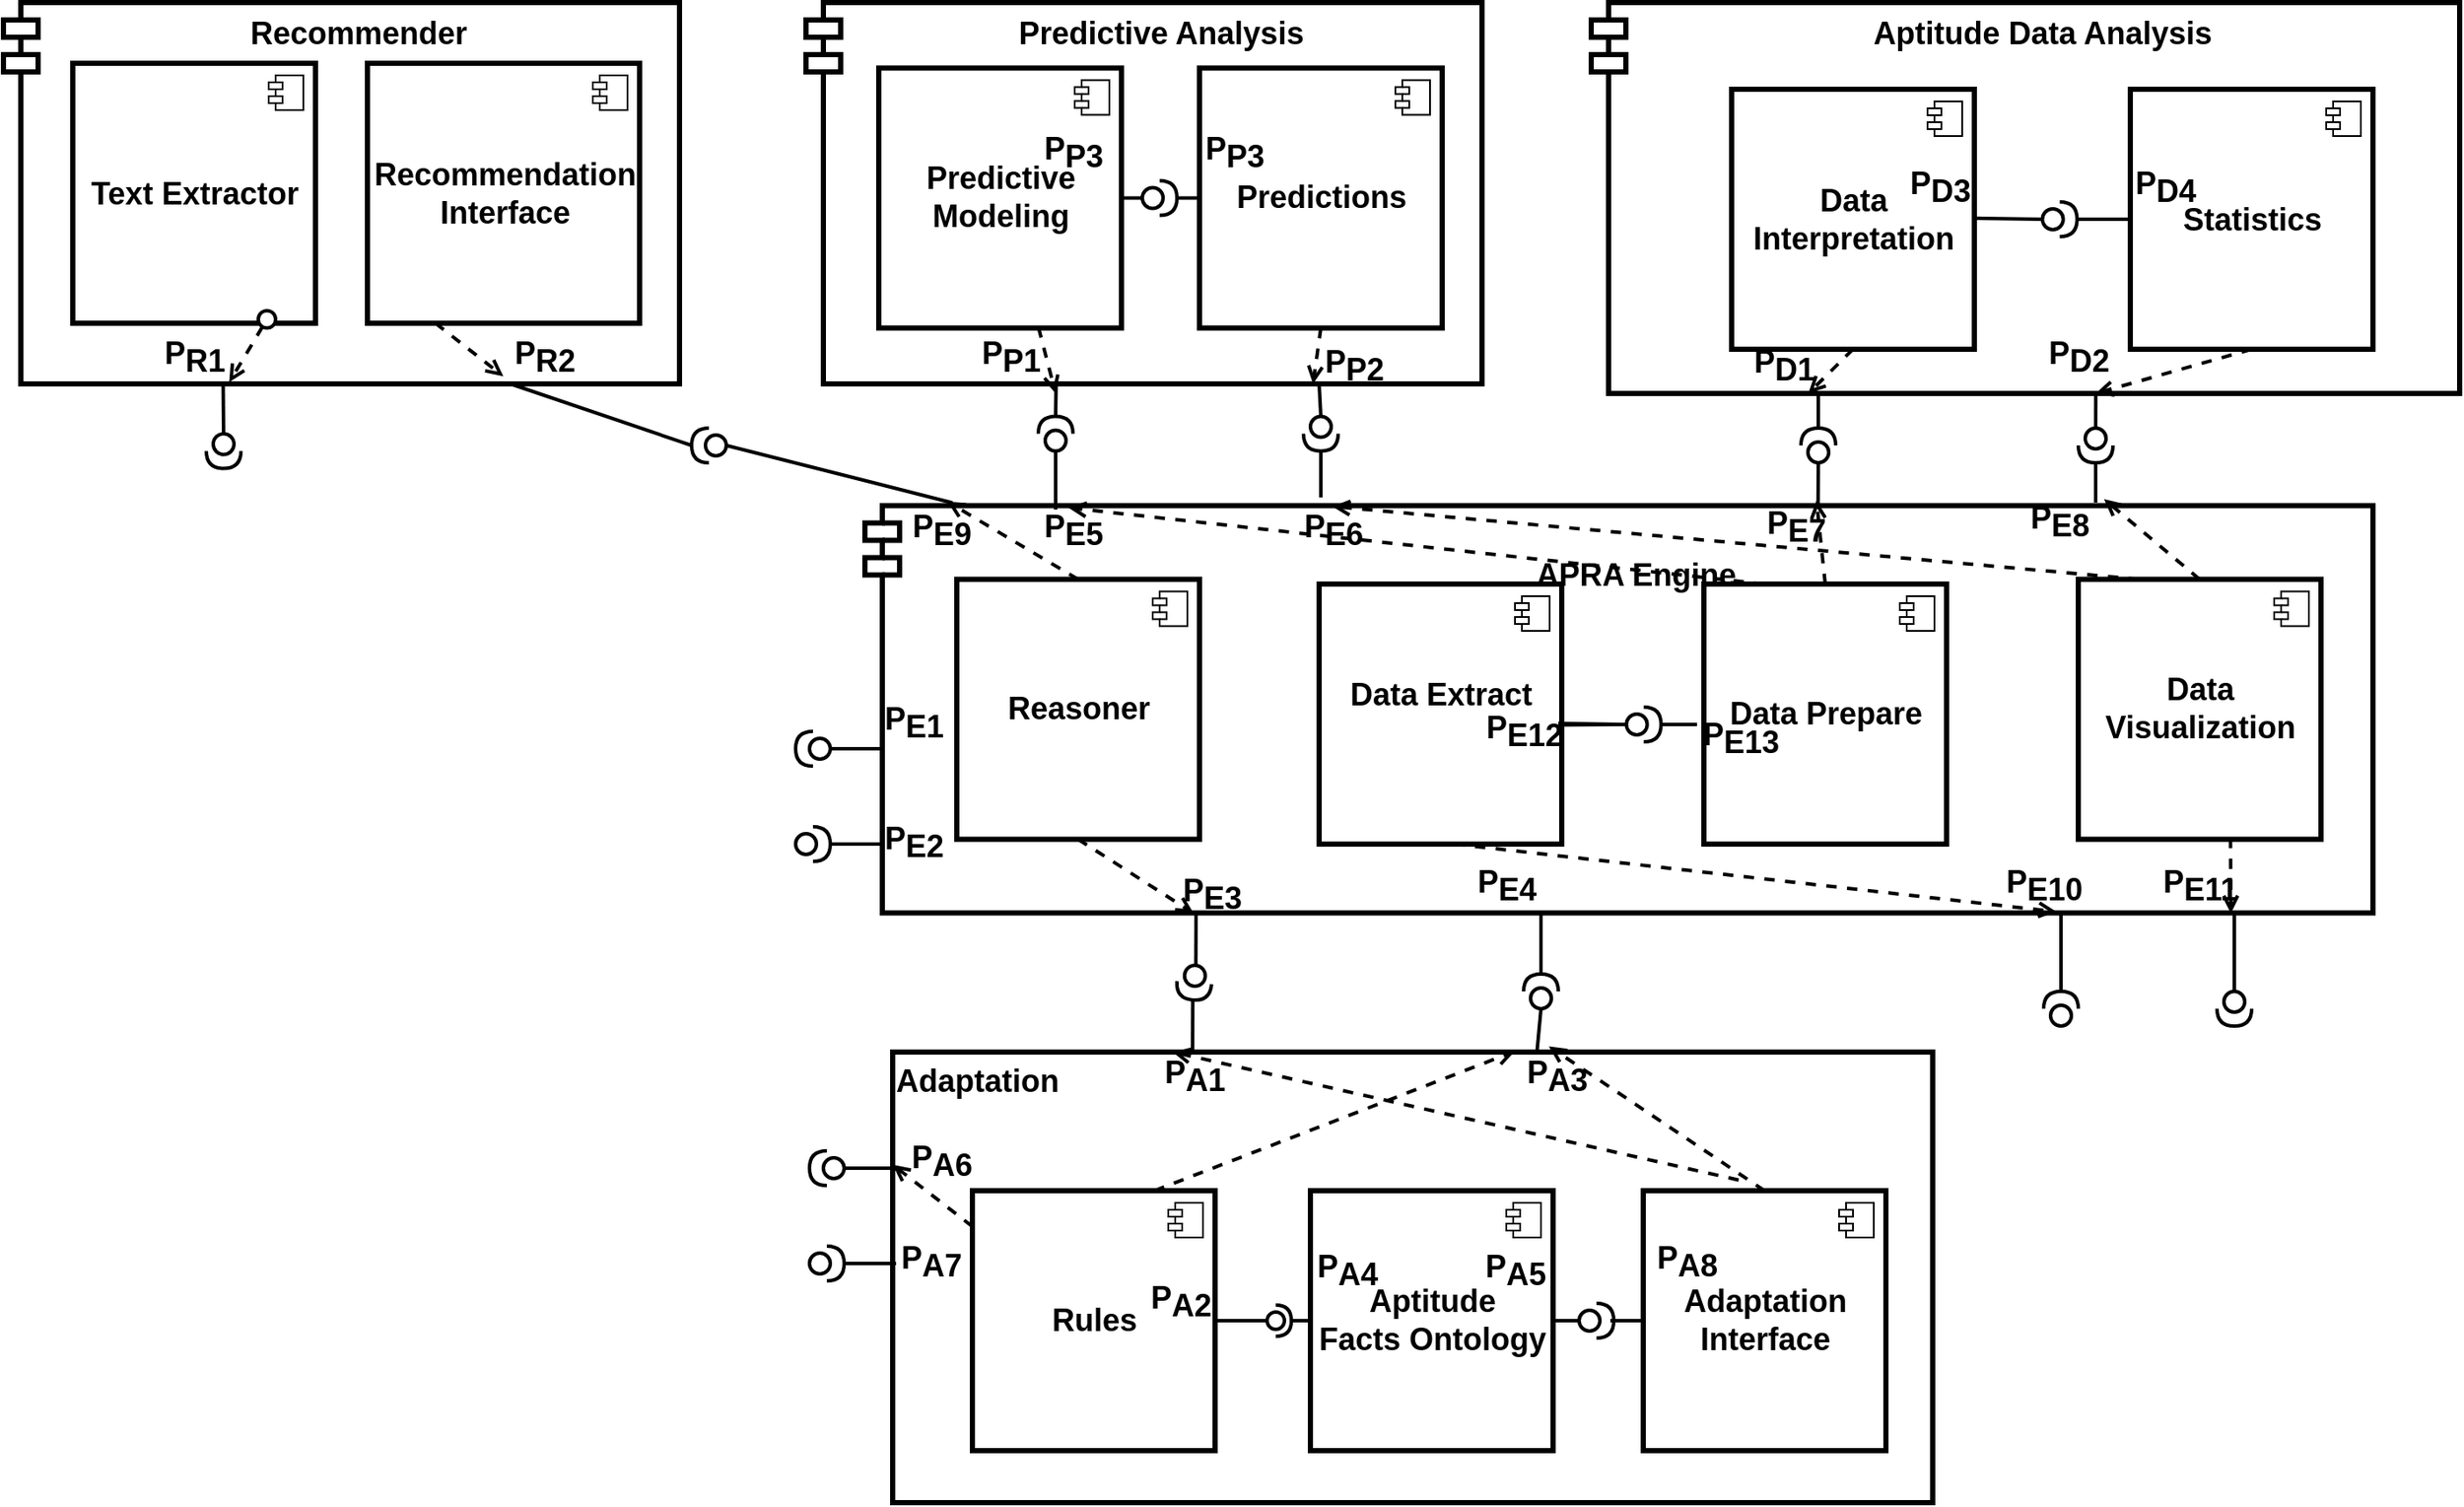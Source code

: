 <mxfile version="20.7.3" type="embed"><diagram id="SuyxODVoLfEvXPxhwir0" name="Page-1"><mxGraphModel dx="1226" dy="565" grid="1" gridSize="10" guides="1" tooltips="1" connect="1" arrows="1" fold="1" page="1" pageScale="1" pageWidth="850" pageHeight="1100" math="0" shadow="0"><root><mxCell id="0"/><mxCell id="1" parent="0"/><mxCell id="147" value="Aptitude Data Analysis" style="shape=module;align=left;spacingLeft=20;align=center;verticalAlign=top;strokeWidth=3;fontSize=18;fontStyle=1" parent="1" vertex="1"><mxGeometry x="1029" y="74.5" width="501" height="225.5" as="geometry"/></mxCell><mxCell id="124" value="&#10;APRA Engine" style="shape=module;align=right;spacingLeft=20;align=center;verticalAlign=top;strokeWidth=3;fontSize=18;fontStyle=1" parent="1" vertex="1"><mxGeometry x="610" y="364.75" width="870" height="235" as="geometry"/></mxCell><mxCell id="123" value="Recommender" style="shape=module;align=left;spacingLeft=20;align=center;verticalAlign=top;strokeWidth=3;fontSize=18;fontStyle=1" parent="1" vertex="1"><mxGeometry x="113" y="74.5" width="390" height="220" as="geometry"/></mxCell><mxCell id="4" value="Reasoner " style="html=1;dropTarget=0;align=center;verticalAlign=middle;fontSize=18;fontStyle=1;strokeWidth=3;" parent="1" vertex="1"><mxGeometry x="663" y="407.25" width="140" height="150" as="geometry"/></mxCell><mxCell id="5" value="" style="shape=module;jettyWidth=8;jettyHeight=4;fontSize=18;" parent="4" vertex="1"><mxGeometry x="1" width="20" height="20" relative="1" as="geometry"><mxPoint x="-27" y="7" as="offset"/></mxGeometry></mxCell><mxCell id="6" value="&lt;div style=&quot;font-size: 18px;&quot;&gt;Text Extractor&lt;/div&gt;" style="html=1;dropTarget=0;align=center;verticalAlign=middle;fontSize=18;fontStyle=1;strokeWidth=3;" parent="1" vertex="1"><mxGeometry x="153" y="109.5" width="140" height="150" as="geometry"/></mxCell><mxCell id="7" value="" style="shape=module;jettyWidth=8;jettyHeight=4;fontSize=18;" parent="6" vertex="1"><mxGeometry x="1" width="20" height="20" relative="1" as="geometry"><mxPoint x="-27" y="7" as="offset"/></mxGeometry></mxCell><mxCell id="12" value="&lt;div style=&quot;font-size: 18px;&quot;&gt;Recommendation &lt;br style=&quot;font-size: 18px;&quot;&gt;&lt;/div&gt;&lt;div style=&quot;font-size: 18px;&quot;&gt;Interface&lt;/div&gt;" style="html=1;dropTarget=0;align=center;verticalAlign=middle;fontSize=18;fontStyle=1;strokeWidth=3;" parent="1" vertex="1"><mxGeometry x="323" y="109.5" width="157" height="150" as="geometry"/></mxCell><mxCell id="13" value="" style="shape=module;jettyWidth=8;jettyHeight=4;fontSize=18;" parent="12" vertex="1"><mxGeometry x="1" width="20" height="20" relative="1" as="geometry"><mxPoint x="-27" y="7" as="offset"/></mxGeometry></mxCell><mxCell id="17" style="edgeStyle=orthogonalEdgeStyle;rounded=0;orthogonalLoop=1;jettySize=auto;html=1;exitX=0.5;exitY=1;exitDx=0;exitDy=0;fontSize=18;" parent="1" edge="1"><mxGeometry relative="1" as="geometry"><mxPoint x="308" y="304.5" as="sourcePoint"/><mxPoint x="308" y="304.5" as="targetPoint"/></mxGeometry></mxCell><mxCell id="45" value="" style="shape=providedRequiredInterface;html=1;verticalLabelPosition=bottom;strokeWidth=2;fontSize=18;align=center;rotation=-180;" parent="1" vertex="1"><mxGeometry x="570" y="495" width="20" height="20" as="geometry"/></mxCell><mxCell id="47" value="" style="rounded=0;orthogonalLoop=1;jettySize=auto;html=1;endArrow=none;endFill=0;strokeWidth=2;fontSize=18;exitX=0;exitY=0.5;exitDx=0;exitDy=0;exitPerimeter=0;" parent="1" source="45" edge="1"><mxGeometry relative="1" as="geometry"><mxPoint x="513" y="489.75" as="sourcePoint"/><mxPoint x="620" y="505" as="targetPoint"/></mxGeometry></mxCell><mxCell id="66" value="P&lt;sub style=&quot;font-size: 18px;&quot;&gt;R1&lt;/sub&gt;" style="text;html=1;resizable=0;autosize=1;align=center;verticalAlign=middle;points=[];fillColor=none;strokeColor=none;rounded=0;fontSize=18;fontStyle=1" parent="1" vertex="1"><mxGeometry x="198" y="264.5" width="50" height="30" as="geometry"/></mxCell><mxCell id="72" value="P&lt;sub style=&quot;font-size: 18px;&quot;&gt;E1&lt;/sub&gt;" style="text;html=1;resizable=0;autosize=1;align=center;verticalAlign=middle;points=[];fillColor=none;strokeColor=none;rounded=0;fontSize=18;fontStyle=1" parent="1" vertex="1"><mxGeometry x="613" y="476" width="50" height="30" as="geometry"/></mxCell><mxCell id="77" value="P&lt;sub style=&quot;font-size: 18px;&quot;&gt;R2&lt;/sub&gt;" style="text;html=1;resizable=0;autosize=1;align=center;verticalAlign=middle;points=[];fillColor=none;strokeColor=none;rounded=0;fontSize=18;fontStyle=1" parent="1" vertex="1"><mxGeometry x="400" y="264.5" width="50" height="30" as="geometry"/></mxCell><mxCell id="79" value="Adaptation" style="html=1;dropTarget=0;align=left;verticalAlign=top;fontSize=18;fontStyle=1;strokeWidth=3;" parent="1" vertex="1"><mxGeometry x="626" y="680" width="600" height="260" as="geometry"/></mxCell><mxCell id="85" value="&lt;div style=&quot;font-size: 18px;&quot;&gt;Aptitude&lt;/div&gt;&lt;div style=&quot;font-size: 18px;&quot;&gt;Facts Ontology&lt;/div&gt;" style="html=1;dropTarget=0;align=center;verticalAlign=middle;fontSize=18;fontStyle=1;strokeWidth=3;" parent="1" vertex="1"><mxGeometry x="867" y="760" width="140" height="150" as="geometry"/></mxCell><mxCell id="86" value="" style="shape=module;jettyWidth=8;jettyHeight=4;fontSize=18;" parent="85" vertex="1"><mxGeometry x="1" width="20" height="20" relative="1" as="geometry"><mxPoint x="-27" y="7" as="offset"/></mxGeometry></mxCell><mxCell id="89" value="&lt;div style=&quot;font-size: 18px;&quot;&gt;Adaptation&lt;br style=&quot;font-size: 18px;&quot;&gt;&lt;/div&gt;&lt;div style=&quot;font-size: 18px;&quot;&gt;Interface&lt;/div&gt;" style="html=1;dropTarget=0;align=center;verticalAlign=middle;fontSize=18;fontStyle=1;strokeWidth=3;" parent="1" vertex="1"><mxGeometry x="1059" y="760" width="140" height="150" as="geometry"/></mxCell><mxCell id="90" value="" style="shape=module;jettyWidth=8;jettyHeight=4;fontSize=18;" parent="89" vertex="1"><mxGeometry x="1" width="20" height="20" relative="1" as="geometry"><mxPoint x="-27" y="7" as="offset"/></mxGeometry></mxCell><mxCell id="91" value="Rules" style="html=1;dropTarget=0;align=center;verticalAlign=middle;fontSize=18;fontStyle=1;strokeWidth=3;" parent="1" vertex="1"><mxGeometry x="672" y="760" width="140" height="150" as="geometry"/></mxCell><mxCell id="92" value="" style="shape=module;jettyWidth=8;jettyHeight=4;fontSize=18;" parent="91" vertex="1"><mxGeometry x="1" width="20" height="20" relative="1" as="geometry"><mxPoint x="-27" y="7" as="offset"/></mxGeometry></mxCell><mxCell id="93" style="edgeStyle=orthogonalEdgeStyle;rounded=0;orthogonalLoop=1;jettySize=auto;html=1;exitX=0.5;exitY=1;exitDx=0;exitDy=0;fontSize=18;" parent="1" edge="1"><mxGeometry relative="1" as="geometry"><mxPoint x="642" y="760" as="sourcePoint"/><mxPoint x="642" y="760" as="targetPoint"/></mxGeometry></mxCell><mxCell id="94" value="" style="rounded=0;orthogonalLoop=1;jettySize=auto;html=1;endArrow=none;endFill=0;strokeWidth=2;fontSize=18;exitX=1;exitY=0.5;exitDx=0;exitDy=0;" parent="1" source="91" target="96" edge="1"><mxGeometry relative="1" as="geometry"><mxPoint x="822" y="805" as="sourcePoint"/></mxGeometry></mxCell><mxCell id="95" value="" style="rounded=0;orthogonalLoop=1;jettySize=auto;html=1;endArrow=halfCircle;endFill=0;entryX=0.5;entryY=0.5;entryDx=0;entryDy=0;endSize=6;strokeWidth=2;fontSize=18;exitX=0;exitY=0.5;exitDx=0;exitDy=0;" parent="1" source="85" target="96" edge="1"><mxGeometry relative="1" as="geometry"><mxPoint x="862" y="805" as="sourcePoint"/></mxGeometry></mxCell><mxCell id="96" value="" style="ellipse;whiteSpace=wrap;html=1;fontFamily=Helvetica;fontSize=18;fontColor=#000000;align=center;strokeColor=#000000;fillColor=#ffffff;points=[];aspect=fixed;resizable=0;strokeWidth=2;" parent="1" vertex="1"><mxGeometry x="842" y="830" width="10" height="10" as="geometry"/></mxCell><mxCell id="100" value="" style="shape=providedRequiredInterface;html=1;verticalLabelPosition=bottom;strokeWidth=2;fontSize=18;align=center;rotation=0;" parent="1" vertex="1"><mxGeometry x="1022" y="825" width="20" height="20" as="geometry"/></mxCell><mxCell id="101" value="" style="rounded=0;orthogonalLoop=1;jettySize=auto;html=1;endArrow=none;endFill=0;strokeWidth=2;fontSize=18;exitX=1;exitY=0.5;exitDx=0;exitDy=0;" parent="1" source="85" edge="1"><mxGeometry relative="1" as="geometry"><mxPoint x="1142" y="730" as="sourcePoint"/><mxPoint x="1022" y="835" as="targetPoint"/></mxGeometry></mxCell><mxCell id="103" value="" style="shape=providedRequiredInterface;html=1;verticalLabelPosition=bottom;strokeWidth=2;fontSize=18;align=center;rotation=95;" parent="1" vertex="1"><mxGeometry x="790" y="630" width="20" height="20" as="geometry"/></mxCell><mxCell id="105" value="" style="rounded=0;orthogonalLoop=1;jettySize=auto;html=1;endArrow=none;endFill=0;strokeWidth=2;fontSize=18;entryX=0;entryY=0.5;entryDx=0;entryDy=0;entryPerimeter=0;" parent="1" target="103" edge="1"><mxGeometry relative="1" as="geometry"><mxPoint x="801" y="600" as="sourcePoint"/><mxPoint x="782" y="739" as="targetPoint"/></mxGeometry></mxCell><mxCell id="106" value="" style="rounded=0;orthogonalLoop=1;jettySize=auto;html=1;endArrow=none;endFill=0;strokeWidth=2;fontSize=18;exitX=1;exitY=0.5;exitDx=0;exitDy=0;exitPerimeter=0;" parent="1" source="103" edge="1"><mxGeometry relative="1" as="geometry"><mxPoint x="822" y="845" as="sourcePoint"/><mxPoint x="799" y="680" as="targetPoint"/></mxGeometry></mxCell><mxCell id="107" value="" style="rounded=0;orthogonalLoop=1;jettySize=auto;html=1;endArrow=none;endFill=0;strokeWidth=2;fontSize=18;exitX=0;exitY=0.5;exitDx=0;exitDy=0;exitPerimeter=0;entryX=0.275;entryY=-0.022;entryDx=0;entryDy=0;entryPerimeter=0;" parent="1" source="108" target="119" edge="1"><mxGeometry relative="1" as="geometry"><mxPoint x="990" y="660" as="sourcePoint"/><mxPoint x="1001" y="670" as="targetPoint"/></mxGeometry></mxCell><mxCell id="108" value="" style="shape=providedRequiredInterface;html=1;verticalLabelPosition=bottom;strokeWidth=2;fontSize=18;align=center;rotation=-90;" parent="1" vertex="1"><mxGeometry x="990" y="635" width="20" height="20" as="geometry"/></mxCell><mxCell id="109" value="" style="rounded=0;orthogonalLoop=1;jettySize=auto;html=1;endArrow=none;endFill=0;strokeWidth=2;fontSize=18;entryX=0;entryY=0.5;entryDx=0;entryDy=0;" parent="1" target="89" edge="1"><mxGeometry relative="1" as="geometry"><mxPoint x="1040" y="835" as="sourcePoint"/><mxPoint x="1016" y="740" as="targetPoint"/></mxGeometry></mxCell><mxCell id="110" value="" style="rounded=0;orthogonalLoop=1;jettySize=auto;html=1;endArrow=none;endFill=0;strokeWidth=2;fontSize=18;entryX=1;entryY=0.5;entryDx=0;entryDy=0;entryPerimeter=0;" parent="1" target="108" edge="1"><mxGeometry relative="1" as="geometry"><mxPoint x="1000" y="600" as="sourcePoint"/><mxPoint x="976" y="744" as="targetPoint"/></mxGeometry></mxCell><mxCell id="112" value="P&lt;sub style=&quot;font-size: 18px;&quot;&gt;A2&lt;/sub&gt;" style="text;html=1;resizable=0;autosize=1;align=center;verticalAlign=middle;points=[];fillColor=none;strokeColor=none;rounded=0;fontSize=18;fontStyle=1" parent="1" vertex="1"><mxGeometry x="767" y="810" width="50" height="30" as="geometry"/></mxCell><mxCell id="114" value="P&lt;sub style=&quot;font-size: 18px;&quot;&gt;A4&lt;/sub&gt;" style="text;html=1;resizable=0;autosize=1;align=center;verticalAlign=middle;points=[];fillColor=none;strokeColor=none;rounded=0;fontSize=18;fontStyle=1" parent="1" vertex="1"><mxGeometry x="863" y="792" width="50" height="30" as="geometry"/></mxCell><mxCell id="115" value="P&lt;sub style=&quot;font-size: 18px;&quot;&gt;A5&lt;/sub&gt;" style="text;html=1;resizable=0;autosize=1;align=center;verticalAlign=middle;points=[];fillColor=none;strokeColor=none;rounded=0;fontSize=18;fontStyle=1" parent="1" vertex="1"><mxGeometry x="960" y="792" width="50" height="30" as="geometry"/></mxCell><mxCell id="118" value="P&lt;sub style=&quot;font-size: 18px;&quot;&gt;A8&lt;/sub&gt;" style="text;html=1;resizable=0;autosize=1;align=center;verticalAlign=middle;points=[];fillColor=none;strokeColor=none;rounded=0;fontSize=18;fontStyle=1" parent="1" vertex="1"><mxGeometry x="1059" y="787" width="50" height="30" as="geometry"/></mxCell><mxCell id="119" value="P&lt;sub style=&quot;font-size: 18px;&quot;&gt;А3&lt;/sub&gt;" style="text;html=1;resizable=0;autosize=1;align=center;verticalAlign=middle;points=[];fillColor=none;strokeColor=none;rounded=0;fontSize=18;fontStyle=1" parent="1" vertex="1"><mxGeometry x="984" y="680" width="50" height="30" as="geometry"/></mxCell><mxCell id="125" value="Data Prepare" style="html=1;dropTarget=0;align=center;verticalAlign=middle;fontSize=18;fontStyle=1;strokeWidth=3;" parent="1" vertex="1"><mxGeometry x="1094" y="410" width="140" height="150" as="geometry"/></mxCell><mxCell id="126" value="" style="shape=module;jettyWidth=8;jettyHeight=4;fontSize=18;" parent="125" vertex="1"><mxGeometry x="1" width="20" height="20" relative="1" as="geometry"><mxPoint x="-27" y="7" as="offset"/></mxGeometry></mxCell><mxCell id="127" value="&lt;div style=&quot;font-size: 18px;&quot;&gt;Data Extract&lt;/div&gt;&amp;nbsp;" style="html=1;dropTarget=0;align=center;verticalAlign=middle;fontSize=18;fontStyle=1;strokeWidth=3;" parent="1" vertex="1"><mxGeometry x="872" y="410" width="140" height="150" as="geometry"/></mxCell><mxCell id="128" value="" style="shape=module;jettyWidth=8;jettyHeight=4;fontSize=18;" parent="127" vertex="1"><mxGeometry x="1" width="20" height="20" relative="1" as="geometry"><mxPoint x="-27" y="7" as="offset"/></mxGeometry></mxCell><mxCell id="129" value="Data &lt;br&gt;Interpretation" style="html=1;dropTarget=0;align=center;verticalAlign=middle;fontSize=18;fontStyle=1;strokeWidth=3;" parent="1" vertex="1"><mxGeometry x="1110" y="124.5" width="140" height="150" as="geometry"/></mxCell><mxCell id="130" value="" style="shape=module;jettyWidth=8;jettyHeight=4;fontSize=18;" parent="129" vertex="1"><mxGeometry x="1" width="20" height="20" relative="1" as="geometry"><mxPoint x="-27" y="7" as="offset"/></mxGeometry></mxCell><mxCell id="131" value="Data &lt;br&gt;Visualization" style="html=1;dropTarget=0;align=center;verticalAlign=middle;fontSize=18;fontStyle=1;strokeWidth=3;" parent="1" vertex="1"><mxGeometry x="1310" y="407.25" width="140" height="150" as="geometry"/></mxCell><mxCell id="132" value="" style="shape=module;jettyWidth=8;jettyHeight=4;fontSize=18;" parent="131" vertex="1"><mxGeometry x="1" width="20" height="20" relative="1" as="geometry"><mxPoint x="-27" y="7" as="offset"/></mxGeometry></mxCell><mxCell id="133" value="Statistics" style="html=1;dropTarget=0;align=center;verticalAlign=middle;fontSize=18;fontStyle=1;strokeWidth=3;" parent="1" vertex="1"><mxGeometry x="1340" y="124.5" width="140" height="150" as="geometry"/></mxCell><mxCell id="134" value="" style="shape=module;jettyWidth=8;jettyHeight=4;fontSize=18;" parent="133" vertex="1"><mxGeometry x="1" width="20" height="20" relative="1" as="geometry"><mxPoint x="-27" y="7" as="offset"/></mxGeometry></mxCell><mxCell id="135" value="Predictive Analysis " style="shape=module;align=left;spacingLeft=20;align=center;verticalAlign=top;strokeWidth=3;fontSize=18;fontStyle=1" parent="1" vertex="1"><mxGeometry x="576" y="74.5" width="390" height="220" as="geometry"/></mxCell><mxCell id="136" value="&lt;div style=&quot;font-size: 18px;&quot;&gt;Predictive &lt;br style=&quot;font-size: 18px;&quot;&gt;&lt;/div&gt;&lt;div style=&quot;font-size: 18px;&quot;&gt;Modeling&lt;/div&gt;" style="html=1;dropTarget=0;align=center;verticalAlign=middle;fontSize=18;fontStyle=1;strokeWidth=3;" parent="1" vertex="1"><mxGeometry x="618" y="112.25" width="140" height="150" as="geometry"/></mxCell><mxCell id="137" value="" style="shape=module;jettyWidth=8;jettyHeight=4;fontSize=18;" parent="136" vertex="1"><mxGeometry x="1" width="20" height="20" relative="1" as="geometry"><mxPoint x="-27" y="7" as="offset"/></mxGeometry></mxCell><mxCell id="138" value="Predictions" style="html=1;dropTarget=0;align=center;verticalAlign=middle;fontSize=18;fontStyle=1;strokeWidth=3;" parent="1" vertex="1"><mxGeometry x="803" y="112.25" width="140" height="150" as="geometry"/></mxCell><mxCell id="139" value="" style="shape=module;jettyWidth=8;jettyHeight=4;fontSize=18;" parent="138" vertex="1"><mxGeometry x="1" width="20" height="20" relative="1" as="geometry"><mxPoint x="-27" y="7" as="offset"/></mxGeometry></mxCell><mxCell id="148" value="" style="group;fontSize=18;" parent="1" vertex="1" connectable="0"><mxGeometry x="397" y="320" width="20" height="41" as="geometry"/></mxCell><mxCell id="160" value="" style="group;fontSize=18;" parent="1" vertex="1" connectable="0"><mxGeometry x="710" y="313.25" width="20" height="20" as="geometry"/></mxCell><mxCell id="149" value="" style="shape=providedRequiredInterface;html=1;verticalLabelPosition=bottom;strokeWidth=2;fontSize=18;align=center;rotation=-90;" parent="160" vertex="1"><mxGeometry width="20" height="20" as="geometry"/></mxCell><mxCell id="156" value="" style="rounded=0;orthogonalLoop=1;jettySize=auto;html=1;endArrow=none;endFill=0;strokeWidth=2;fontSize=18;exitX=1;exitY=0.5;exitDx=0;exitDy=0;exitPerimeter=0;entryX=0.37;entryY=0.996;entryDx=0;entryDy=0;entryPerimeter=0;" parent="160" source="149" target="135" edge="1"><mxGeometry relative="1" as="geometry"><mxPoint x="20.36" y="61.265" as="sourcePoint"/><mxPoint x="9" y="-18.25" as="targetPoint"/></mxGeometry></mxCell><mxCell id="166" value="" style="shape=providedRequiredInterface;html=1;verticalLabelPosition=bottom;strokeWidth=2;fontSize=18;align=center;rotation=90;" parent="1" vertex="1"><mxGeometry x="863" y="313.25" width="20" height="20" as="geometry"/></mxCell><mxCell id="169" value="" style="shape=providedRequiredInterface;html=1;verticalLabelPosition=bottom;strokeWidth=2;fontSize=18;align=center;rotation=90;" parent="1" vertex="1"><mxGeometry x="1390" y="645" width="20" height="20" as="geometry"/></mxCell><mxCell id="170" value="" style="shape=providedRequiredInterface;html=1;verticalLabelPosition=bottom;strokeWidth=2;fontSize=18;align=center;rotation=-90;" parent="1" vertex="1"><mxGeometry x="1150" y="320" width="20" height="20" as="geometry"/></mxCell><mxCell id="171" value="" style="shape=providedRequiredInterface;html=1;verticalLabelPosition=bottom;strokeWidth=2;fontSize=18;align=center;rotation=0;" parent="1" vertex="1"><mxGeometry x="570" y="550" width="20" height="20" as="geometry"/></mxCell><mxCell id="172" value="" style="shape=providedRequiredInterface;html=1;verticalLabelPosition=bottom;strokeWidth=2;fontSize=18;align=center;rotation=90;" parent="1" vertex="1"><mxGeometry x="230" y="323.25" width="20" height="20" as="geometry"/></mxCell><mxCell id="173" value="" style="shape=providedRequiredInterface;html=1;verticalLabelPosition=bottom;strokeWidth=2;fontSize=18;align=center;rotation=0;" parent="1" vertex="1"><mxGeometry x="770" y="177.25" width="20" height="20" as="geometry"/></mxCell><mxCell id="175" value="" style="rounded=0;orthogonalLoop=1;jettySize=auto;html=1;endArrow=none;endFill=0;strokeWidth=2;fontSize=18;entryX=1;entryY=0.5;entryDx=0;entryDy=0;entryPerimeter=0;exitX=0.013;exitY=0.831;exitDx=0;exitDy=0;exitPerimeter=0;" parent="1" source="124" target="171" edge="1"><mxGeometry relative="1" as="geometry"><mxPoint x="740.36" y="384.515" as="sourcePoint"/><mxPoint x="740" y="353.25" as="targetPoint"/></mxGeometry></mxCell><mxCell id="177" value="" style="rounded=0;orthogonalLoop=1;jettySize=auto;html=1;endArrow=none;endFill=0;strokeWidth=2;fontSize=18;exitX=1;exitY=0.5;exitDx=0;exitDy=0;exitPerimeter=0;entryX=0;entryY=0.5;entryDx=0;entryDy=0;" parent="1" source="173" target="138" edge="1"><mxGeometry relative="1" as="geometry"><mxPoint x="760.36" y="404.515" as="sourcePoint"/><mxPoint x="760" y="373.25" as="targetPoint"/></mxGeometry></mxCell><mxCell id="178" value="" style="rounded=0;orthogonalLoop=1;jettySize=auto;html=1;endArrow=none;endFill=0;strokeWidth=2;fontSize=18;exitX=0;exitY=0.5;exitDx=0;exitDy=0;exitPerimeter=0;" parent="1" source="173" target="136" edge="1"><mxGeometry relative="1" as="geometry"><mxPoint x="759.79" y="220.635" as="sourcePoint"/><mxPoint x="759.43" y="189.37" as="targetPoint"/></mxGeometry></mxCell><mxCell id="179" value="" style="rounded=0;orthogonalLoop=1;jettySize=auto;html=1;endArrow=none;endFill=0;strokeWidth=2;fontSize=18;exitX=0;exitY=0.5;exitDx=0;exitDy=0;exitPerimeter=0;entryX=0.759;entryY=0.999;entryDx=0;entryDy=0;entryPerimeter=0;" parent="1" source="166" target="135" edge="1"><mxGeometry relative="1" as="geometry"><mxPoint x="780.36" y="424.515" as="sourcePoint"/><mxPoint x="874" y="293" as="targetPoint"/></mxGeometry></mxCell><mxCell id="180" value="" style="rounded=0;orthogonalLoop=1;jettySize=auto;html=1;endArrow=none;endFill=0;strokeWidth=2;fontSize=18;entryX=1;entryY=0.5;entryDx=0;entryDy=0;entryPerimeter=0;" parent="1" target="166" edge="1"><mxGeometry relative="1" as="geometry"><mxPoint x="873" y="360" as="sourcePoint"/><mxPoint x="790" y="403.25" as="targetPoint"/></mxGeometry></mxCell><mxCell id="183" value="" style="rounded=0;orthogonalLoop=1;jettySize=auto;html=1;endArrow=none;endFill=0;strokeWidth=2;fontSize=18;entryX=0.325;entryY=1.002;entryDx=0;entryDy=0;entryPerimeter=0;exitX=0;exitY=0.5;exitDx=0;exitDy=0;exitPerimeter=0;" parent="1" source="172" target="123" edge="1"><mxGeometry relative="1" as="geometry"><mxPoint x="416" y="330" as="sourcePoint"/><mxPoint x="415.5" y="304.5" as="targetPoint"/></mxGeometry></mxCell><mxCell id="58" value="" style="rounded=0;orthogonalLoop=1;jettySize=auto;html=1;endArrow=none;endFill=0;strokeWidth=2;fontSize=18;exitX=0.058;exitY=-0.007;exitDx=0;exitDy=0;exitPerimeter=0;entryX=0;entryY=0.5;entryDx=0;entryDy=0;entryPerimeter=0;" parent="1" source="124" target="55" edge="1"><mxGeometry relative="1" as="geometry"><mxPoint x="407" y="361" as="sourcePoint"/><mxPoint x="639" y="330" as="targetPoint"/></mxGeometry></mxCell><mxCell id="55" value="" style="shape=providedRequiredInterface;html=1;verticalLabelPosition=bottom;strokeWidth=2;fontSize=18;align=center;rotation=-180;" parent="1" vertex="1"><mxGeometry x="510" y="320" width="20" height="20" as="geometry"/></mxCell><mxCell id="56" value="" style="rounded=0;orthogonalLoop=1;jettySize=auto;html=1;endArrow=none;endFill=0;strokeWidth=2;fontSize=18;entryX=0.75;entryY=1;entryDx=0;entryDy=0;exitX=1;exitY=0.5;exitDx=0;exitDy=0;exitPerimeter=0;" parent="1" source="55" target="123" edge="1"><mxGeometry relative="1" as="geometry"><mxPoint x="406" y="320" as="sourcePoint"/><mxPoint x="613" y="305.5" as="targetPoint"/></mxGeometry></mxCell><mxCell id="190" style="edgeStyle=none;rounded=0;orthogonalLoop=1;jettySize=auto;html=1;entryX=0.905;entryY=0.968;entryDx=0;entryDy=0;entryPerimeter=0;strokeWidth=2;dashed=1;endArrow=open;endFill=0;fontSize=18;" parent="1" source="187" target="66" edge="1"><mxGeometry relative="1" as="geometry"/></mxCell><mxCell id="187" value="" style="ellipse;whiteSpace=wrap;html=1;fontFamily=Helvetica;fontSize=18;fontColor=#000000;align=center;strokeColor=#000000;fillColor=#ffffff;points=[];aspect=fixed;resizable=0;strokeWidth=2;" parent="1" vertex="1"><mxGeometry x="260" y="252.25" width="10" height="10" as="geometry"/></mxCell><mxCell id="191" style="edgeStyle=none;rounded=0;orthogonalLoop=1;jettySize=auto;html=1;entryX=0.028;entryY=0.853;entryDx=0;entryDy=0;entryPerimeter=0;strokeWidth=2;dashed=1;endArrow=open;endFill=0;exitX=0.25;exitY=1;exitDx=0;exitDy=0;fontSize=18;" parent="1" source="12" target="77" edge="1"><mxGeometry relative="1" as="geometry"><mxPoint x="370" y="310" as="sourcePoint"/><mxPoint x="249.2" y="303.54" as="targetPoint"/></mxGeometry></mxCell><mxCell id="151" value="" style="rounded=0;orthogonalLoop=1;jettySize=auto;html=1;endArrow=none;endFill=0;strokeWidth=2;fontSize=18;entryX=0;entryY=0.5;entryDx=0;entryDy=0;entryPerimeter=0;" parent="1" target="149" edge="1"><mxGeometry relative="1" as="geometry"><mxPoint x="720" y="367" as="sourcePoint"/><mxPoint x="851" y="390.25" as="targetPoint"/></mxGeometry></mxCell><mxCell id="193" value="" style="shape=providedRequiredInterface;html=1;verticalLabelPosition=bottom;strokeWidth=2;fontSize=18;align=center;rotation=-180;" parent="1" vertex="1"><mxGeometry x="578" y="737" width="20" height="20" as="geometry"/></mxCell><mxCell id="195" value="" style="rounded=0;orthogonalLoop=1;jettySize=auto;html=1;endArrow=none;endFill=0;strokeWidth=2;fontSize=18;exitX=0;exitY=0.5;exitDx=0;exitDy=0;exitPerimeter=0;" parent="1" source="193" edge="1"><mxGeometry relative="1" as="geometry"><mxPoint x="521" y="731.75" as="sourcePoint"/><mxPoint x="628.0" y="747" as="targetPoint"/></mxGeometry></mxCell><mxCell id="196" value="" style="shape=providedRequiredInterface;html=1;verticalLabelPosition=bottom;strokeWidth=2;fontSize=18;align=center;rotation=0;" parent="1" vertex="1"><mxGeometry x="578" y="792" width="20" height="20" as="geometry"/></mxCell><mxCell id="198" value="" style="rounded=0;orthogonalLoop=1;jettySize=auto;html=1;endArrow=none;endFill=0;strokeWidth=2;fontSize=18;entryX=1;entryY=0.5;entryDx=0;entryDy=0;entryPerimeter=0;exitX=0.013;exitY=0.831;exitDx=0;exitDy=0;exitPerimeter=0;" parent="1" target="196" edge="1"><mxGeometry relative="1" as="geometry"><mxPoint x="627.932" y="802.035" as="sourcePoint"/><mxPoint x="748" y="595.25" as="targetPoint"/></mxGeometry></mxCell><mxCell id="202" value="P&lt;sub style=&quot;font-size: 18px;&quot;&gt;А1&lt;/sub&gt;" style="text;html=1;resizable=0;autosize=1;align=center;verticalAlign=middle;points=[];fillColor=none;strokeColor=none;rounded=0;fontSize=18;fontStyle=1" parent="1" vertex="1"><mxGeometry x="775" y="680" width="50" height="30" as="geometry"/></mxCell><mxCell id="211" value="" style="shape=providedRequiredInterface;html=1;verticalLabelPosition=bottom;strokeWidth=2;fontSize=18;align=center;rotation=90;" parent="1" vertex="1"><mxGeometry x="1310" y="320" width="20" height="20" as="geometry"/></mxCell><mxCell id="212" value="" style="shape=providedRequiredInterface;html=1;verticalLabelPosition=bottom;strokeWidth=2;fontSize=18;align=center;rotation=-90;" parent="1" vertex="1"><mxGeometry x="1290" y="645" width="20" height="20" as="geometry"/></mxCell><mxCell id="214" value="" style="endArrow=open;dashed=1;html=1;strokeWidth=2;endFill=0;entryX=0;entryY=0.25;entryDx=0;entryDy=0;fontSize=18;" parent="1" source="91" target="79" edge="1"><mxGeometry width="50" height="50" relative="1" as="geometry"><mxPoint x="601.289" y="885" as="sourcePoint"/><mxPoint x="601.289" y="835" as="targetPoint"/></mxGeometry></mxCell><mxCell id="215" value="" style="endArrow=open;dashed=1;html=1;strokeWidth=2;endFill=0;entryX=0.018;entryY=-0.014;entryDx=0;entryDy=0;exitX=0.75;exitY=0;exitDx=0;exitDy=0;entryPerimeter=0;fontSize=18;" parent="1" source="91" target="119" edge="1"><mxGeometry width="50" height="50" relative="1" as="geometry"><mxPoint x="682" y="790.69" as="sourcePoint"/><mxPoint x="636" y="755" as="targetPoint"/></mxGeometry></mxCell><mxCell id="216" value="" style="endArrow=open;dashed=1;html=1;strokeWidth=2;endFill=0;entryX=0.411;entryY=-0.11;entryDx=0;entryDy=0;exitX=0.5;exitY=0;exitDx=0;exitDy=0;entryPerimeter=0;fontSize=18;" parent="1" source="89" target="119" edge="1"><mxGeometry width="50" height="50" relative="1" as="geometry"><mxPoint x="787" y="770" as="sourcePoint"/><mxPoint x="999.72" y="689.58" as="targetPoint"/></mxGeometry></mxCell><mxCell id="217" value="" style="endArrow=open;dashed=1;html=1;strokeWidth=2;endFill=0;entryX=0.25;entryY=0;entryDx=0;entryDy=0;exitX=0.393;exitY=-0.041;exitDx=0;exitDy=0;entryPerimeter=0;exitPerimeter=0;fontSize=18;" parent="1" source="89" target="202" edge="1"><mxGeometry width="50" height="50" relative="1" as="geometry"><mxPoint x="797" y="780" as="sourcePoint"/><mxPoint x="1009.72" y="699.58" as="targetPoint"/></mxGeometry></mxCell><mxCell id="218" value="" style="rounded=0;orthogonalLoop=1;jettySize=auto;html=1;endArrow=none;endFill=0;strokeWidth=2;fontSize=18;entryX=1;entryY=0.5;entryDx=0;entryDy=0;entryPerimeter=0;" parent="1" target="212" edge="1"><mxGeometry relative="1" as="geometry"><mxPoint x="1300" y="600" as="sourcePoint"/><mxPoint x="970" y="650" as="targetPoint"/></mxGeometry></mxCell><mxCell id="219" value="" style="rounded=0;orthogonalLoop=1;jettySize=auto;html=1;endArrow=none;endFill=0;strokeWidth=2;fontSize=18;entryX=0;entryY=0.5;entryDx=0;entryDy=0;entryPerimeter=0;" parent="1" target="169" edge="1"><mxGeometry relative="1" as="geometry"><mxPoint x="1400" y="600" as="sourcePoint"/><mxPoint x="1310" y="655" as="targetPoint"/></mxGeometry></mxCell><mxCell id="229" value="" style="shape=providedRequiredInterface;html=1;verticalLabelPosition=bottom;strokeWidth=2;fontSize=18;align=center;rotation=0;" parent="1" vertex="1"><mxGeometry x="1049.29" y="481" width="20" height="20" as="geometry"/></mxCell><mxCell id="230" value="" style="rounded=0;orthogonalLoop=1;jettySize=auto;html=1;endArrow=none;endFill=0;strokeWidth=2;fontSize=18;exitX=0;exitY=0.5;exitDx=0;exitDy=0;exitPerimeter=0;entryX=0.997;entryY=0.761;entryDx=0;entryDy=0;entryPerimeter=0;" parent="1" source="229" edge="1"><mxGeometry relative="1" as="geometry"><mxPoint x="1209.65" y="305.515" as="sourcePoint"/><mxPoint x="1010" y="490.38" as="targetPoint"/></mxGeometry></mxCell><mxCell id="231" value="" style="rounded=0;orthogonalLoop=1;jettySize=auto;html=1;endArrow=none;endFill=0;strokeWidth=2;fontSize=18;entryX=1;entryY=0.5;entryDx=0;entryDy=0;entryPerimeter=0;" parent="1" target="229" edge="1"><mxGeometry relative="1" as="geometry"><mxPoint x="1090" y="491" as="sourcePoint"/><mxPoint x="1219.29" y="284.25" as="targetPoint"/></mxGeometry></mxCell><mxCell id="232" value="" style="endArrow=open;dashed=1;html=1;strokeWidth=2;endFill=0;exitX=0.627;exitY=0.994;exitDx=0;exitDy=0;exitPerimeter=0;fontSize=18;" parent="1" source="131" edge="1"><mxGeometry width="50" height="50" relative="1" as="geometry"><mxPoint x="1139" y="727" as="sourcePoint"/><mxPoint x="1398" y="600" as="targetPoint"/></mxGeometry></mxCell><mxCell id="233" value="" style="endArrow=open;dashed=1;html=1;strokeWidth=2;endFill=0;entryX=0.79;entryY=0.997;entryDx=0;entryDy=0;exitX=0.557;exitY=1;exitDx=0;exitDy=0;entryPerimeter=0;exitPerimeter=0;fontSize=18;" parent="1" source="127" target="124" edge="1"><mxGeometry width="50" height="50" relative="1" as="geometry"><mxPoint x="1139" y="722" as="sourcePoint"/><mxPoint x="1015.44" y="638.7" as="targetPoint"/></mxGeometry></mxCell><mxCell id="234" value="" style="shape=providedRequiredInterface;html=1;verticalLabelPosition=bottom;strokeWidth=2;fontSize=18;align=center;rotation=0;" parent="1" vertex="1"><mxGeometry x="1289.29" y="189.5" width="20" height="20" as="geometry"/></mxCell><mxCell id="235" value="" style="rounded=0;orthogonalLoop=1;jettySize=auto;html=1;endArrow=none;endFill=0;strokeWidth=2;fontSize=18;exitX=0;exitY=0.5;exitDx=0;exitDy=0;exitPerimeter=0;entryX=0.997;entryY=0.761;entryDx=0;entryDy=0;entryPerimeter=0;" parent="1" source="234" edge="1"><mxGeometry relative="1" as="geometry"><mxPoint x="1449.65" y="14.015" as="sourcePoint"/><mxPoint x="1250" y="198.88" as="targetPoint"/></mxGeometry></mxCell><mxCell id="236" value="" style="rounded=0;orthogonalLoop=1;jettySize=auto;html=1;endArrow=none;endFill=0;strokeWidth=2;fontSize=18;entryX=1;entryY=0.5;entryDx=0;entryDy=0;entryPerimeter=0;exitX=0;exitY=0.5;exitDx=0;exitDy=0;" parent="1" source="133" target="234" edge="1"><mxGeometry relative="1" as="geometry"><mxPoint x="1330" y="199.5" as="sourcePoint"/><mxPoint x="1459.29" y="-7.25" as="targetPoint"/></mxGeometry></mxCell><mxCell id="237" value="" style="rounded=0;orthogonalLoop=1;jettySize=auto;html=1;endArrow=none;endFill=0;strokeWidth=2;fontSize=18;exitX=0;exitY=0.5;exitDx=0;exitDy=0;exitPerimeter=0;entryX=1.001;entryY=0.542;entryDx=0;entryDy=0;entryPerimeter=0;" parent="1" source="229" target="127" edge="1"><mxGeometry relative="1" as="geometry"><mxPoint x="1209.65" y="305.515" as="sourcePoint"/><mxPoint x="1010" y="490.38" as="targetPoint"/></mxGeometry></mxCell><mxCell id="238" value="" style="rounded=0;orthogonalLoop=1;jettySize=auto;html=1;endArrow=none;endFill=0;strokeWidth=2;fontSize=18;exitX=0;exitY=0.5;exitDx=0;exitDy=0;exitPerimeter=0;entryX=0.632;entryY=0.003;entryDx=0;entryDy=0;entryPerimeter=0;" parent="1" source="170" target="124" edge="1"><mxGeometry relative="1" as="geometry"><mxPoint x="1059.29" y="501" as="sourcePoint"/><mxPoint x="1160" y="360" as="targetPoint"/></mxGeometry></mxCell><mxCell id="239" value="" style="rounded=0;orthogonalLoop=1;jettySize=auto;html=1;endArrow=none;endFill=0;strokeWidth=2;fontSize=18;exitX=1;exitY=0.5;exitDx=0;exitDy=0;exitPerimeter=0;" parent="1" source="211" edge="1"><mxGeometry relative="1" as="geometry"><mxPoint x="1170" y="350" as="sourcePoint"/><mxPoint x="1320" y="363" as="targetPoint"/></mxGeometry></mxCell><mxCell id="240" value="" style="rounded=0;orthogonalLoop=1;jettySize=auto;html=1;endArrow=none;endFill=0;strokeWidth=2;fontSize=18;entryX=1;entryY=0.5;entryDx=0;entryDy=0;entryPerimeter=0;" parent="1" target="170" edge="1"><mxGeometry relative="1" as="geometry"><mxPoint x="1160" y="300" as="sourcePoint"/><mxPoint x="1179.84" y="385.455" as="targetPoint"/></mxGeometry></mxCell><mxCell id="241" value="" style="rounded=0;orthogonalLoop=1;jettySize=auto;html=1;endArrow=none;endFill=0;strokeWidth=2;fontSize=18;exitX=0.581;exitY=0.999;exitDx=0;exitDy=0;exitPerimeter=0;entryX=0;entryY=0.5;entryDx=0;entryDy=0;entryPerimeter=0;" parent="1" source="147" target="211" edge="1"><mxGeometry relative="1" as="geometry"><mxPoint x="1190" y="370" as="sourcePoint"/><mxPoint x="1189.84" y="395.455" as="targetPoint"/></mxGeometry></mxCell><mxCell id="242" value="" style="endArrow=open;dashed=1;html=1;strokeWidth=2;endFill=0;entryX=0.25;entryY=1;entryDx=0;entryDy=0;exitX=0.5;exitY=1;exitDx=0;exitDy=0;fontSize=18;" parent="1" source="129" target="147" edge="1"><mxGeometry width="50" height="50" relative="1" as="geometry"><mxPoint x="959.98" y="570" as="sourcePoint"/><mxPoint x="1307.3" y="609.045" as="targetPoint"/></mxGeometry></mxCell><mxCell id="243" value="" style="endArrow=open;dashed=1;html=1;strokeWidth=2;endFill=0;exitX=0.5;exitY=1;exitDx=0;exitDy=0;fontSize=18;" parent="1" source="133" edge="1"><mxGeometry width="50" height="50" relative="1" as="geometry"><mxPoint x="1190" y="284.5" as="sourcePoint"/><mxPoint x="1320" y="300" as="targetPoint"/></mxGeometry></mxCell><mxCell id="245" value="P&lt;sub style=&quot;font-size: 18px;&quot;&gt;E2&lt;/sub&gt;" style="text;html=1;resizable=0;autosize=1;align=center;verticalAlign=middle;points=[];fillColor=none;strokeColor=none;rounded=0;fontSize=18;fontStyle=1" parent="1" vertex="1"><mxGeometry x="613" y="545" width="50" height="30" as="geometry"/></mxCell><mxCell id="246" value="P&lt;sub style=&quot;font-size: 18px;&quot;&gt;E3&lt;/sub&gt;" style="text;html=1;resizable=0;autosize=1;align=center;verticalAlign=middle;points=[];fillColor=none;strokeColor=none;rounded=0;fontSize=18;fontStyle=1" parent="1" vertex="1"><mxGeometry x="785" y="575" width="50" height="30" as="geometry"/></mxCell><mxCell id="247" value="P&lt;sub style=&quot;font-size: 18px;&quot;&gt;E8&lt;/sub&gt;" style="text;html=1;resizable=0;autosize=1;align=center;verticalAlign=middle;points=[];fillColor=none;strokeColor=none;rounded=0;fontSize=18;fontStyle=1" parent="1" vertex="1"><mxGeometry x="1274.29" y="360" width="50" height="30" as="geometry"/></mxCell><mxCell id="248" value="P&lt;sub style=&quot;font-size: 18px;&quot;&gt;E7&lt;/sub&gt;" style="text;html=1;resizable=0;autosize=1;align=center;verticalAlign=middle;points=[];fillColor=none;strokeColor=none;rounded=0;fontSize=18;fontStyle=1" parent="1" vertex="1"><mxGeometry x="1122" y="362.75" width="50" height="30" as="geometry"/></mxCell><mxCell id="249" value="P&lt;sub style=&quot;font-size: 18px;&quot;&gt;E6&lt;/sub&gt;" style="text;html=1;resizable=0;autosize=1;align=center;verticalAlign=middle;points=[];fillColor=none;strokeColor=none;rounded=0;fontSize=18;fontStyle=1" parent="1" vertex="1"><mxGeometry x="855" y="364.75" width="50" height="30" as="geometry"/></mxCell><mxCell id="250" value="P&lt;sub style=&quot;font-size: 18px;&quot;&gt;E5&lt;/sub&gt;" style="text;html=1;resizable=0;autosize=1;align=center;verticalAlign=middle;points=[];fillColor=none;strokeColor=none;rounded=0;fontSize=18;fontStyle=1" parent="1" vertex="1"><mxGeometry x="705" y="364.75" width="50" height="30" as="geometry"/></mxCell><mxCell id="251" value="P&lt;sub style=&quot;font-size: 18px;&quot;&gt;E4&lt;/sub&gt;" style="text;html=1;resizable=0;autosize=1;align=center;verticalAlign=middle;points=[];fillColor=none;strokeColor=none;rounded=0;fontSize=18;fontStyle=1" parent="1" vertex="1"><mxGeometry x="955" y="570" width="50" height="30" as="geometry"/></mxCell><mxCell id="252" value="P&lt;sub style=&quot;font-size: 18px;&quot;&gt;E9&lt;/sub&gt;" style="text;html=1;resizable=0;autosize=1;align=center;verticalAlign=middle;points=[];fillColor=none;strokeColor=none;rounded=0;fontSize=18;fontStyle=1" parent="1" vertex="1"><mxGeometry x="629" y="364.75" width="50" height="30" as="geometry"/></mxCell><mxCell id="253" value="P&lt;sub style=&quot;font-size: 18px;&quot;&gt;E10&lt;/sub&gt;" style="text;html=1;resizable=0;autosize=1;align=center;verticalAlign=middle;points=[];fillColor=none;strokeColor=none;rounded=0;fontSize=18;fontStyle=1" parent="1" vertex="1"><mxGeometry x="1260" y="569.75" width="60" height="30" as="geometry"/></mxCell><mxCell id="254" value="P&lt;sub style=&quot;font-size: 18px;&quot;&gt;E11&lt;/sub&gt;" style="text;html=1;resizable=0;autosize=1;align=center;verticalAlign=middle;points=[];fillColor=none;strokeColor=none;rounded=0;fontSize=18;fontStyle=1" parent="1" vertex="1"><mxGeometry x="1349.5" y="569.75" width="60" height="30" as="geometry"/></mxCell><mxCell id="255" value="" style="endArrow=open;dashed=1;html=1;strokeWidth=2;endFill=0;exitX=0.5;exitY=0;exitDx=0;exitDy=0;entryX=1.011;entryY=0.033;entryDx=0;entryDy=0;entryPerimeter=0;fontSize=18;" parent="1" source="131" target="247" edge="1"><mxGeometry width="50" height="50" relative="1" as="geometry"><mxPoint x="959.98" y="570" as="sourcePoint"/><mxPoint x="1307.3" y="609.045" as="targetPoint"/></mxGeometry></mxCell><mxCell id="257" value="" style="endArrow=open;dashed=1;html=1;strokeWidth=2;endFill=0;exitX=0.25;exitY=0;exitDx=0;exitDy=0;entryX=0.31;entryY=0.002;entryDx=0;entryDy=0;entryPerimeter=0;fontSize=18;" parent="1" source="131" target="124" edge="1"><mxGeometry width="50" height="50" relative="1" as="geometry"><mxPoint x="1390" y="417.25" as="sourcePoint"/><mxPoint x="1329.73" y="370.99" as="targetPoint"/></mxGeometry></mxCell><mxCell id="259" value="" style="endArrow=open;dashed=1;html=1;strokeWidth=2;endFill=0;exitX=0.5;exitY=0;exitDx=0;exitDy=0;entryX=0.571;entryY=-0.077;entryDx=0;entryDy=0;entryPerimeter=0;fontSize=18;" parent="1" source="4" target="252" edge="1"><mxGeometry width="50" height="50" relative="1" as="geometry"><mxPoint x="1355" y="417.25" as="sourcePoint"/><mxPoint x="674" y="360" as="targetPoint"/></mxGeometry></mxCell><mxCell id="260" value="" style="endArrow=open;dashed=1;html=1;strokeWidth=2;endFill=0;exitX=0.5;exitY=1;exitDx=0;exitDy=0;entryX=0.218;entryY=1.001;entryDx=0;entryDy=0;entryPerimeter=0;fontSize=18;" parent="1" source="4" target="124" edge="1"><mxGeometry width="50" height="50" relative="1" as="geometry"><mxPoint x="743" y="417.25" as="sourcePoint"/><mxPoint x="666.84" y="372.44" as="targetPoint"/></mxGeometry></mxCell><mxCell id="261" value="" style="endArrow=open;dashed=1;html=1;strokeWidth=2;endFill=0;exitX=0.25;exitY=0;exitDx=0;exitDy=0;entryX=0.45;entryY=0.042;entryDx=0;entryDy=0;entryPerimeter=0;fontSize=18;" parent="1" source="125" target="250" edge="1"><mxGeometry width="50" height="50" relative="1" as="geometry"><mxPoint x="1355" y="417.25" as="sourcePoint"/><mxPoint x="889.7" y="375.22" as="targetPoint"/></mxGeometry></mxCell><mxCell id="262" value="" style="endArrow=open;dashed=1;html=1;strokeWidth=2;endFill=0;entryX=0.631;entryY=-0.012;entryDx=0;entryDy=0;exitX=0.5;exitY=0;exitDx=0;exitDy=0;entryPerimeter=0;fontSize=18;" parent="1" source="125" target="124" edge="1"><mxGeometry width="50" height="50" relative="1" as="geometry"><mxPoint x="959.98" y="570" as="sourcePoint"/><mxPoint x="1307.3" y="609.045" as="targetPoint"/></mxGeometry></mxCell><mxCell id="263" value="" style="endArrow=open;dashed=1;html=1;strokeWidth=2;endFill=0;exitX=0.658;exitY=0.998;exitDx=0;exitDy=0;exitPerimeter=0;fontSize=18;" parent="1" source="136" edge="1"><mxGeometry width="50" height="50" relative="1" as="geometry"><mxPoint x="743" y="417.25" as="sourcePoint"/><mxPoint x="720" y="300" as="targetPoint"/></mxGeometry></mxCell><mxCell id="264" value="P&lt;sub style=&quot;font-size: 18px;&quot;&gt;P1&lt;/sub&gt;" style="text;html=1;resizable=0;autosize=1;align=center;verticalAlign=middle;points=[];fillColor=none;strokeColor=none;rounded=0;fontSize=18;fontStyle=1" parent="1" vertex="1"><mxGeometry x="669" y="264.5" width="50" height="30" as="geometry"/></mxCell><mxCell id="266" value="P&lt;sub style=&quot;font-size: 18px;&quot;&gt;P2&lt;/sub&gt;" style="text;html=1;resizable=0;autosize=1;align=center;verticalAlign=middle;points=[];fillColor=none;strokeColor=none;rounded=0;fontSize=18;fontStyle=1" parent="1" vertex="1"><mxGeometry x="867" y="270" width="50" height="30" as="geometry"/></mxCell><mxCell id="267" value="" style="endArrow=open;dashed=1;html=1;strokeWidth=2;endFill=0;exitX=0.5;exitY=1;exitDx=0;exitDy=0;entryX=0.75;entryY=1;entryDx=0;entryDy=0;fontSize=18;" parent="1" source="138" target="135" edge="1"><mxGeometry width="50" height="50" relative="1" as="geometry"><mxPoint x="720.12" y="271.95" as="sourcePoint"/><mxPoint x="730" y="310" as="targetPoint"/></mxGeometry></mxCell><mxCell id="268" value="P&lt;sub style=&quot;font-size: 18px;&quot;&gt;D1&lt;/sub&gt;" style="text;html=1;resizable=0;autosize=1;align=center;verticalAlign=middle;points=[];fillColor=none;strokeColor=none;rounded=0;fontSize=18;fontStyle=1" parent="1" vertex="1"><mxGeometry x="1115" y="270" width="50" height="30" as="geometry"/></mxCell><mxCell id="269" value="P&lt;sub style=&quot;font-size: 18px;&quot;&gt;D2&lt;/sub&gt;" style="text;html=1;resizable=0;autosize=1;align=center;verticalAlign=middle;points=[];fillColor=none;strokeColor=none;rounded=0;fontSize=18;fontStyle=1" parent="1" vertex="1"><mxGeometry x="1285" y="264.5" width="50" height="30" as="geometry"/></mxCell><mxCell id="277" value="P&lt;sub style=&quot;font-size: 18px;&quot;&gt;А6&lt;br style=&quot;font-size: 18px;&quot;&gt;&lt;/sub&gt;" style="text;html=1;resizable=0;autosize=1;align=center;verticalAlign=middle;points=[];fillColor=none;strokeColor=none;rounded=0;fontSize=18;fontStyle=1" parent="1" vertex="1"><mxGeometry x="629" y="729" width="50" height="30" as="geometry"/></mxCell><mxCell id="278" value="P&lt;sub style=&quot;font-size: 18px;&quot;&gt;А7&lt;br style=&quot;font-size: 18px;&quot;&gt;&lt;/sub&gt;" style="text;html=1;resizable=0;autosize=1;align=center;verticalAlign=middle;points=[];fillColor=none;strokeColor=none;rounded=0;fontSize=18;fontStyle=1" parent="1" vertex="1"><mxGeometry x="623" y="787" width="50" height="30" as="geometry"/></mxCell><mxCell id="279" value="P&lt;sub style=&quot;font-size: 18px;&quot;&gt;E12&lt;/sub&gt;" style="text;html=1;resizable=0;autosize=1;align=center;verticalAlign=middle;points=[];fillColor=none;strokeColor=none;rounded=0;fontSize=18;fontStyle=1" parent="1" vertex="1"><mxGeometry x="960" y="481" width="60" height="30" as="geometry"/></mxCell><mxCell id="280" value="P&lt;sub style=&quot;font-size: 18px;&quot;&gt;E13&lt;/sub&gt;" style="text;html=1;resizable=0;autosize=1;align=center;verticalAlign=middle;points=[];fillColor=none;strokeColor=none;rounded=0;fontSize=18;fontStyle=1" parent="1" vertex="1"><mxGeometry x="1085" y="485" width="60" height="30" as="geometry"/></mxCell><mxCell id="281" value="P&lt;sub style=&quot;font-size: 18px;&quot;&gt;P3&lt;/sub&gt;" style="text;html=1;resizable=0;autosize=1;align=center;verticalAlign=middle;points=[];fillColor=none;strokeColor=none;rounded=0;fontSize=18;fontStyle=1" parent="1" vertex="1"><mxGeometry x="705" y="147.25" width="50" height="30" as="geometry"/></mxCell><mxCell id="283" value="P&lt;sub style=&quot;font-size: 18px;&quot;&gt;P3&lt;/sub&gt;" style="text;html=1;resizable=0;autosize=1;align=center;verticalAlign=middle;points=[];fillColor=none;strokeColor=none;rounded=0;fontSize=18;fontStyle=1" parent="1" vertex="1"><mxGeometry x="798" y="147.25" width="50" height="30" as="geometry"/></mxCell><mxCell id="286" value="P&lt;sub style=&quot;font-size: 18px;&quot;&gt;D3&lt;/sub&gt;" style="text;html=1;resizable=0;autosize=1;align=center;verticalAlign=middle;points=[];fillColor=none;strokeColor=none;rounded=0;fontSize=18;fontStyle=1" parent="1" vertex="1"><mxGeometry x="1205" y="167.25" width="50" height="30" as="geometry"/></mxCell><mxCell id="287" value="P&lt;sub style=&quot;font-size: 18px;&quot;&gt;D4&lt;/sub&gt;" style="text;html=1;resizable=0;autosize=1;align=center;verticalAlign=middle;points=[];fillColor=none;strokeColor=none;rounded=0;fontSize=18;fontStyle=1" parent="1" vertex="1"><mxGeometry x="1335" y="167.25" width="50" height="30" as="geometry"/></mxCell></root></mxGraphModel></diagram></mxfile>